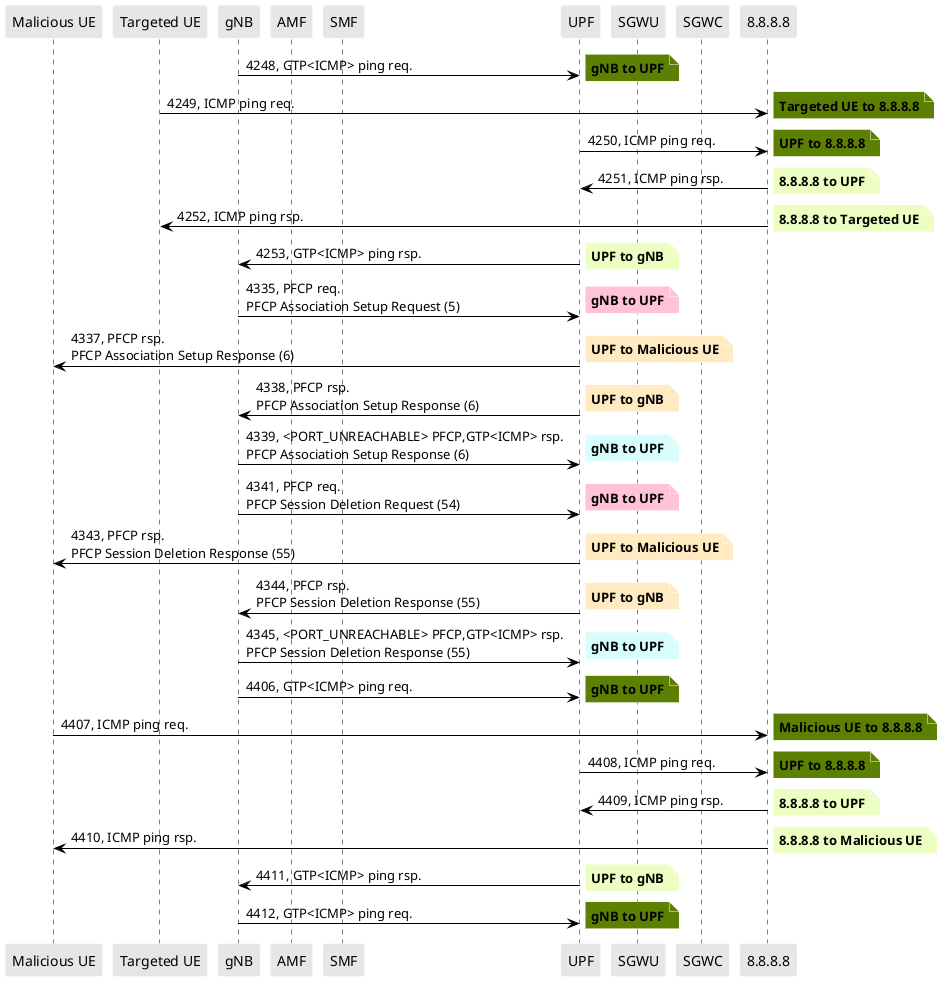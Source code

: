 @startuml
skinparam shadowing false
skinparam NoteBorderColor white
skinparam sequence {
    ArrowColor black
    LifeLineBorderColor black
    LifeLineBackgroundColor black
    ParticipantBorderColor white
    ParticipantBackgroundColor #e6e6e6
}

participant "Malicious UE"
participant "Targeted UE"
participant "gNB"
participant "AMF"
participant "SMF"
participant "UPF"
participant "SGWU"
participant "SGWC"

participant "8.8.8.8"

"gNB" -> "UPF": 4248, GTP<ICMP> ping req.

note right #5C8001
**gNB to UPF**
end note

"Targeted UE" -> "8.8.8.8": 4249, ICMP ping req.
note right #5C8001
**Targeted UE to 8.8.8.8**
end note

"UPF" -> "8.8.8.8": 4250, ICMP ping req.
note right #5C8001
**UPF to 8.8.8.8**
end note

"8.8.8.8" -> "UPF": 4251, ICMP ping rsp.

note right #EDFEC2
**8.8.8.8 to UPF**
end note

"8.8.8.8" -> "Targeted UE": 4252, ICMP ping rsp.

note right #EDFEC2
**8.8.8.8 to Targeted UE**
end note

"UPF" -> "gNB": 4253, GTP<ICMP> ping rsp.

note right #EDFEC2
**UPF to gNB**
end note

"gNB" -> "UPF": 4335, PFCP req.\nPFCP Association Setup Request (5)

note right #FFC2D9
**gNB to UPF**
end note

"UPF" -> "Malicious UE": 4337, PFCP rsp.\nPFCP Association Setup Response (6)

note right #FFEAC2
**UPF to Malicious UE**
end note

"UPF" -> "gNB": 4338, PFCP rsp.\nPFCP Association Setup Response (6)

note right #FFEAC2
**UPF to gNB**
end note

"gNB" -> "UPF": 4339, <PORT_UNREACHABLE> PFCP,GTP<ICMP> rsp.\nPFCP Association Setup Response (6)

note right #D7FEFC
**gNB to UPF**
end note

"gNB" -> "UPF": 4341, PFCP req.\nPFCP Session Deletion Request (54)

note right #FFC2D9
**gNB to UPF**
end note

"UPF" -> "Malicious UE": 4343, PFCP rsp.\nPFCP Session Deletion Response (55)

note right #FFEAC2
**UPF to Malicious UE**
end note

"UPF" -> "gNB": 4344, PFCP rsp.\nPFCP Session Deletion Response (55)

note right #FFEAC2
**UPF to gNB**
end note

"gNB" -> "UPF": 4345, <PORT_UNREACHABLE> PFCP,GTP<ICMP> rsp.\nPFCP Session Deletion Response (55)

note right #D7FEFC
**gNB to UPF**
end note

"gNB" -> "UPF": 4406, GTP<ICMP> ping req.

note right #5C8001
**gNB to UPF**
end note

"Malicious UE" -> "8.8.8.8": 4407, ICMP ping req.

note right #5C8001
**Malicious UE to 8.8.8.8**
end note

"UPF" -> "8.8.8.8": 4408, ICMP ping req.

note right #5C8001
**UPF to 8.8.8.8**
end note

"8.8.8.8" -> "UPF": 4409, ICMP ping rsp.

note right #EDFEC2
**8.8.8.8 to UPF**
end note

"8.8.8.8" -> "Malicious UE": 4410, ICMP ping rsp.

note right #EDFEC2
**8.8.8.8 to Malicious UE**
end note

"UPF" -> "gNB": 4411, GTP<ICMP> ping rsp.

note right #EDFEC2
**UPF to gNB**
end note

"gNB" -> "UPF": 4412, GTP<ICMP> ping req.

note right #5C8001
**gNB to UPF**
end note

@enduml
